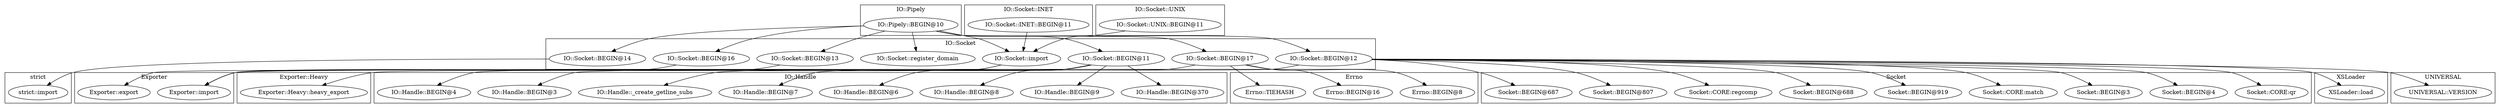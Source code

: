 digraph {
graph [overlap=false]
subgraph cluster_Socket {
	label="Socket";
	"Socket::BEGIN@807";
	"Socket::BEGIN@687";
	"Socket::CORE:qr";
	"Socket::BEGIN@4";
	"Socket::BEGIN@3";
	"Socket::CORE:match";
	"Socket::BEGIN@919";
	"Socket::BEGIN@688";
	"Socket::CORE:regcomp";
}
subgraph cluster_IO_Pipely {
	label="IO::Pipely";
	"IO::Pipely::BEGIN@10";
}
subgraph cluster_IO_Socket_INET {
	label="IO::Socket::INET";
	"IO::Socket::INET::BEGIN@11";
}
subgraph cluster_IO_Handle {
	label="IO::Handle";
	"IO::Handle::BEGIN@7";
	"IO::Handle::_create_getline_subs";
	"IO::Handle::BEGIN@3";
	"IO::Handle::BEGIN@4";
	"IO::Handle::BEGIN@370";
	"IO::Handle::BEGIN@9";
	"IO::Handle::BEGIN@8";
	"IO::Handle::BEGIN@6";
}
subgraph cluster_Errno {
	label="Errno";
	"Errno::BEGIN@16";
	"Errno::TIEHASH";
	"Errno::BEGIN@8";
}
subgraph cluster_IO_Socket_UNIX {
	label="IO::Socket::UNIX";
	"IO::Socket::UNIX::BEGIN@11";
}
subgraph cluster_XSLoader {
	label="XSLoader";
	"XSLoader::load";
}
subgraph cluster_Exporter {
	label="Exporter";
	"Exporter::export";
	"Exporter::import";
}
subgraph cluster_strict {
	label="strict";
	"strict::import";
}
subgraph cluster_IO_Socket {
	label="IO::Socket";
	"IO::Socket::BEGIN@14";
	"IO::Socket::register_domain";
	"IO::Socket::import";
	"IO::Socket::BEGIN@13";
	"IO::Socket::BEGIN@16";
	"IO::Socket::BEGIN@11";
	"IO::Socket::BEGIN@17";
	"IO::Socket::BEGIN@12";
}
subgraph cluster_UNIVERSAL {
	label="UNIVERSAL";
	"UNIVERSAL::VERSION";
}
subgraph cluster_Exporter_Heavy {
	label="Exporter::Heavy";
	"Exporter::Heavy::heavy_export";
}
"IO::Socket::BEGIN@12" -> "Socket::CORE:qr";
"IO::Socket::import" -> "Exporter::Heavy::heavy_export";
"IO::Socket::BEGIN@11" -> "IO::Handle::BEGIN@4";
"IO::Socket::BEGIN@11" -> "IO::Handle::BEGIN@6";
"IO::Socket::BEGIN@12" -> "Socket::CORE:regcomp";
"IO::Pipely::BEGIN@10" -> "IO::Socket::BEGIN@12";
"IO::Socket::BEGIN@14" -> "strict::import";
"IO::Socket::BEGIN@17" -> "Errno::TIEHASH";
"IO::Socket::BEGIN@12" -> "UNIVERSAL::VERSION";
"IO::Pipely::BEGIN@10" -> "IO::Socket::BEGIN@14";
"IO::Socket::BEGIN@11" -> "IO::Handle::BEGIN@3";
"IO::Socket::INET::BEGIN@11" -> "IO::Socket::import";
"IO::Socket::UNIX::BEGIN@11" -> "IO::Socket::import";
"IO::Pipely::BEGIN@10" -> "IO::Socket::import";
"IO::Socket::BEGIN@17" -> "Errno::BEGIN@8";
"IO::Socket::BEGIN@11" -> "IO::Handle::BEGIN@7";
"IO::Pipely::BEGIN@10" -> "IO::Socket::register_domain";
"IO::Socket::BEGIN@11" -> "IO::Handle::BEGIN@8";
"IO::Socket::import" -> "Exporter::export";
"IO::Socket::BEGIN@12" -> "Socket::CORE:match";
"IO::Pipely::BEGIN@10" -> "IO::Socket::BEGIN@16";
"IO::Socket::BEGIN@11" -> "IO::Handle::BEGIN@370";
"IO::Socket::BEGIN@12" -> "XSLoader::load";
"IO::Socket::BEGIN@12" -> "Socket::BEGIN@4";
"IO::Socket::BEGIN@12" -> "Socket::BEGIN@3";
"IO::Pipely::BEGIN@10" -> "IO::Socket::BEGIN@17";
"IO::Socket::BEGIN@17" -> "Exporter::import";
"IO::Socket::BEGIN@11" -> "Exporter::import";
"IO::Socket::BEGIN@12" -> "Exporter::import";
"IO::Socket::BEGIN@13" -> "Exporter::import";
"IO::Socket::BEGIN@16" -> "Exporter::import";
"IO::Pipely::BEGIN@10" -> "IO::Socket::BEGIN@11";
"IO::Socket::BEGIN@12" -> "Socket::BEGIN@688";
"IO::Socket::BEGIN@12" -> "Socket::BEGIN@687";
"IO::Socket::BEGIN@11" -> "IO::Handle::_create_getline_subs";
"IO::Socket::BEGIN@11" -> "IO::Handle::BEGIN@9";
"IO::Socket::BEGIN@17" -> "Errno::BEGIN@16";
"IO::Socket::BEGIN@12" -> "Socket::BEGIN@807";
"IO::Pipely::BEGIN@10" -> "IO::Socket::BEGIN@13";
"IO::Socket::BEGIN@12" -> "Socket::BEGIN@919";
}
